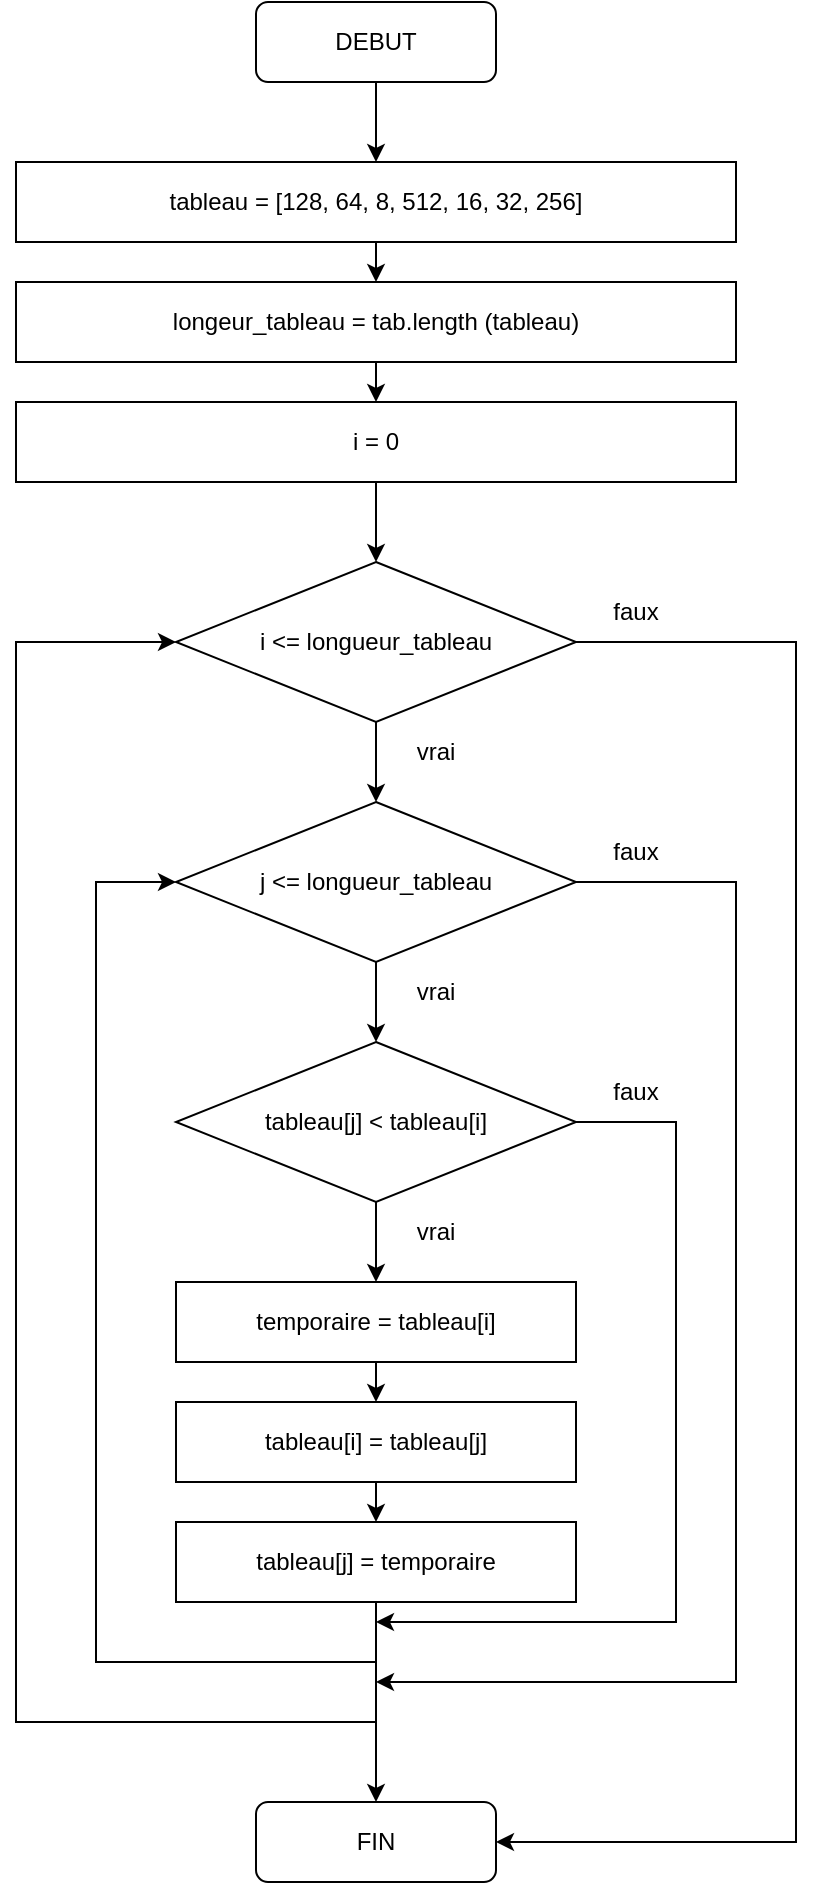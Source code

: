 <mxfile version="18.0.2" type="device"><diagram id="lIBiOj880JPnOqAnk0pg" name="Page-1"><mxGraphModel dx="1422" dy="764" grid="1" gridSize="10" guides="1" tooltips="1" connect="1" arrows="1" fold="1" page="1" pageScale="1" pageWidth="827" pageHeight="1169" math="0" shadow="0"><root><mxCell id="0"/><mxCell id="1" parent="0"/><mxCell id="mJKRQIlHHd57HNOImOl2-1" value="" style="rounded=1;whiteSpace=wrap;html=1;fillColor=none;" parent="1" vertex="1"><mxGeometry x="160" y="40" width="120" height="40" as="geometry"/></mxCell><mxCell id="mJKRQIlHHd57HNOImOl2-2" value="DEBUT" style="text;html=1;strokeColor=none;fillColor=none;align=center;verticalAlign=middle;whiteSpace=wrap;rounded=0;" parent="1" vertex="1"><mxGeometry x="170" y="45" width="100" height="30" as="geometry"/></mxCell><mxCell id="mJKRQIlHHd57HNOImOl2-3" value="" style="rounded=0;whiteSpace=wrap;html=1;fillColor=none;" parent="1" vertex="1"><mxGeometry x="40" y="120" width="360" height="40" as="geometry"/></mxCell><mxCell id="mJKRQIlHHd57HNOImOl2-4" value="tableau = [128, 64, 8, 512, 16, 32, 256]" style="text;html=1;strokeColor=none;fillColor=none;align=center;verticalAlign=middle;whiteSpace=wrap;rounded=0;" parent="1" vertex="1"><mxGeometry x="50" y="125" width="340" height="30" as="geometry"/></mxCell><mxCell id="mJKRQIlHHd57HNOImOl2-5" value="" style="rounded=0;whiteSpace=wrap;html=1;fillColor=none;" parent="1" vertex="1"><mxGeometry x="40" y="180" width="360" height="40" as="geometry"/></mxCell><mxCell id="mJKRQIlHHd57HNOImOl2-6" value="longeur_tableau = tab.length (tableau)" style="text;html=1;strokeColor=none;fillColor=none;align=center;verticalAlign=middle;whiteSpace=wrap;rounded=0;" parent="1" vertex="1"><mxGeometry x="50" y="185" width="340" height="30" as="geometry"/></mxCell><mxCell id="mJKRQIlHHd57HNOImOl2-47" style="edgeStyle=orthogonalEdgeStyle;rounded=0;orthogonalLoop=1;jettySize=auto;html=1;exitX=1;exitY=0.5;exitDx=0;exitDy=0;entryX=1;entryY=0.5;entryDx=0;entryDy=0;" parent="1" source="mJKRQIlHHd57HNOImOl2-7" edge="1" target="mJKRQIlHHd57HNOImOl2-21"><mxGeometry relative="1" as="geometry"><mxPoint x="220" y="910" as="targetPoint"/><Array as="points"><mxPoint x="430" y="360"/><mxPoint x="430" y="960"/></Array></mxGeometry></mxCell><mxCell id="mJKRQIlHHd57HNOImOl2-7" value="" style="rhombus;whiteSpace=wrap;html=1;fillColor=none;" parent="1" vertex="1"><mxGeometry x="120" y="320" width="200" height="80" as="geometry"/></mxCell><mxCell id="mJKRQIlHHd57HNOImOl2-8" value="" style="rounded=0;whiteSpace=wrap;html=1;fillColor=none;" parent="1" vertex="1"><mxGeometry x="40" y="240" width="360" height="40" as="geometry"/></mxCell><mxCell id="mJKRQIlHHd57HNOImOl2-9" value="i = 0" style="text;html=1;strokeColor=none;fillColor=none;align=center;verticalAlign=middle;whiteSpace=wrap;rounded=0;" parent="1" vertex="1"><mxGeometry x="50" y="245" width="340" height="30" as="geometry"/></mxCell><mxCell id="mJKRQIlHHd57HNOImOl2-10" value="i &amp;lt;=&amp;nbsp;longueur_tableau" style="text;html=1;strokeColor=none;fillColor=none;align=center;verticalAlign=middle;whiteSpace=wrap;rounded=0;" parent="1" vertex="1"><mxGeometry x="160" y="345" width="120" height="30" as="geometry"/></mxCell><mxCell id="mJKRQIlHHd57HNOImOl2-11" value="" style="rhombus;whiteSpace=wrap;html=1;fillColor=none;" parent="1" vertex="1"><mxGeometry x="120" y="440" width="200" height="80" as="geometry"/></mxCell><mxCell id="mJKRQIlHHd57HNOImOl2-12" value="j &amp;lt;=&amp;nbsp;longueur_tableau" style="text;html=1;strokeColor=none;fillColor=none;align=center;verticalAlign=middle;whiteSpace=wrap;rounded=0;" parent="1" vertex="1"><mxGeometry x="160" y="465" width="120" height="30" as="geometry"/></mxCell><mxCell id="mJKRQIlHHd57HNOImOl2-42" style="edgeStyle=orthogonalEdgeStyle;rounded=0;orthogonalLoop=1;jettySize=auto;html=1;exitX=1;exitY=0.5;exitDx=0;exitDy=0;" parent="1" source="mJKRQIlHHd57HNOImOl2-13" edge="1"><mxGeometry relative="1" as="geometry"><mxPoint x="220" y="850" as="targetPoint"/><Array as="points"><mxPoint x="370" y="600"/><mxPoint x="370" y="850"/></Array></mxGeometry></mxCell><mxCell id="mJKRQIlHHd57HNOImOl2-13" value="" style="rhombus;whiteSpace=wrap;html=1;fillColor=none;" parent="1" vertex="1"><mxGeometry x="120" y="560" width="200" height="80" as="geometry"/></mxCell><mxCell id="mJKRQIlHHd57HNOImOl2-14" value="tableau[j] &amp;lt; tableau[i]" style="text;html=1;strokeColor=none;fillColor=none;align=center;verticalAlign=middle;whiteSpace=wrap;rounded=0;" parent="1" vertex="1"><mxGeometry x="160" y="585" width="120" height="30" as="geometry"/></mxCell><mxCell id="mJKRQIlHHd57HNOImOl2-15" value="" style="rounded=0;whiteSpace=wrap;html=1;fillColor=none;" parent="1" vertex="1"><mxGeometry x="120" y="680" width="200" height="40" as="geometry"/></mxCell><mxCell id="mJKRQIlHHd57HNOImOl2-16" value="temporaire = tableau[i]" style="text;html=1;strokeColor=none;fillColor=none;align=center;verticalAlign=middle;whiteSpace=wrap;rounded=0;" parent="1" vertex="1"><mxGeometry x="130" y="685" width="180" height="30" as="geometry"/></mxCell><mxCell id="mJKRQIlHHd57HNOImOl2-17" value="" style="rounded=0;whiteSpace=wrap;html=1;fillColor=none;" parent="1" vertex="1"><mxGeometry x="120" y="740" width="200" height="40" as="geometry"/></mxCell><mxCell id="mJKRQIlHHd57HNOImOl2-18" value="tableau[i] = tableau[j]" style="text;html=1;strokeColor=none;fillColor=none;align=center;verticalAlign=middle;whiteSpace=wrap;rounded=0;" parent="1" vertex="1"><mxGeometry x="130" y="745" width="180" height="30" as="geometry"/></mxCell><mxCell id="mJKRQIlHHd57HNOImOl2-19" value="" style="rounded=0;whiteSpace=wrap;html=1;fillColor=none;" parent="1" vertex="1"><mxGeometry x="120" y="800" width="200" height="40" as="geometry"/></mxCell><mxCell id="mJKRQIlHHd57HNOImOl2-20" value="tableau[j] = temporaire" style="text;html=1;strokeColor=none;fillColor=none;align=center;verticalAlign=middle;whiteSpace=wrap;rounded=0;" parent="1" vertex="1"><mxGeometry x="130" y="805" width="180" height="30" as="geometry"/></mxCell><mxCell id="mJKRQIlHHd57HNOImOl2-21" value="" style="rounded=1;whiteSpace=wrap;html=1;fillColor=none;" parent="1" vertex="1"><mxGeometry x="160" y="940" width="120" height="40" as="geometry"/></mxCell><mxCell id="mJKRQIlHHd57HNOImOl2-22" value="FIN" style="text;html=1;strokeColor=none;fillColor=none;align=center;verticalAlign=middle;whiteSpace=wrap;rounded=0;" parent="1" vertex="1"><mxGeometry x="190" y="945" width="60" height="30" as="geometry"/></mxCell><mxCell id="mJKRQIlHHd57HNOImOl2-26" value="" style="endArrow=classic;html=1;rounded=0;exitX=0.5;exitY=1;exitDx=0;exitDy=0;entryX=0.5;entryY=0;entryDx=0;entryDy=0;" parent="1" source="mJKRQIlHHd57HNOImOl2-3" target="mJKRQIlHHd57HNOImOl2-5" edge="1"><mxGeometry width="50" height="50" relative="1" as="geometry"><mxPoint x="190" y="200" as="sourcePoint"/><mxPoint x="240" y="150" as="targetPoint"/></mxGeometry></mxCell><mxCell id="mJKRQIlHHd57HNOImOl2-29" value="" style="endArrow=classic;html=1;rounded=0;entryX=0.5;entryY=0;entryDx=0;entryDy=0;exitX=0.5;exitY=1;exitDx=0;exitDy=0;" parent="1" source="mJKRQIlHHd57HNOImOl2-5" target="mJKRQIlHHd57HNOImOl2-8" edge="1"><mxGeometry width="50" height="50" relative="1" as="geometry"><mxPoint x="190" y="270" as="sourcePoint"/><mxPoint x="240" y="220" as="targetPoint"/></mxGeometry></mxCell><mxCell id="mJKRQIlHHd57HNOImOl2-30" value="" style="endArrow=classic;html=1;rounded=0;exitX=0.5;exitY=1;exitDx=0;exitDy=0;entryX=0.5;entryY=0;entryDx=0;entryDy=0;" parent="1" source="mJKRQIlHHd57HNOImOl2-8" target="mJKRQIlHHd57HNOImOl2-7" edge="1"><mxGeometry width="50" height="50" relative="1" as="geometry"><mxPoint x="190" y="270" as="sourcePoint"/><mxPoint x="240" y="220" as="targetPoint"/></mxGeometry></mxCell><mxCell id="mJKRQIlHHd57HNOImOl2-31" value="" style="endArrow=classic;html=1;rounded=0;exitX=0.5;exitY=1;exitDx=0;exitDy=0;entryX=0.5;entryY=0;entryDx=0;entryDy=0;" parent="1" source="mJKRQIlHHd57HNOImOl2-7" target="mJKRQIlHHd57HNOImOl2-11" edge="1"><mxGeometry width="50" height="50" relative="1" as="geometry"><mxPoint x="210" y="410" as="sourcePoint"/><mxPoint x="240" y="350" as="targetPoint"/></mxGeometry></mxCell><mxCell id="mJKRQIlHHd57HNOImOl2-32" value="" style="endArrow=classic;html=1;rounded=0;exitX=0.5;exitY=1;exitDx=0;exitDy=0;entryX=0.5;entryY=0;entryDx=0;entryDy=0;" parent="1" source="mJKRQIlHHd57HNOImOl2-11" target="mJKRQIlHHd57HNOImOl2-13" edge="1"><mxGeometry width="50" height="50" relative="1" as="geometry"><mxPoint x="190" y="400" as="sourcePoint"/><mxPoint x="240" y="350" as="targetPoint"/></mxGeometry></mxCell><mxCell id="mJKRQIlHHd57HNOImOl2-33" value="" style="endArrow=classic;html=1;rounded=0;exitX=0.5;exitY=1;exitDx=0;exitDy=0;entryX=0.5;entryY=0;entryDx=0;entryDy=0;" parent="1" source="mJKRQIlHHd57HNOImOl2-13" target="mJKRQIlHHd57HNOImOl2-15" edge="1"><mxGeometry width="50" height="50" relative="1" as="geometry"><mxPoint x="190" y="530" as="sourcePoint"/><mxPoint x="240" y="480" as="targetPoint"/></mxGeometry></mxCell><mxCell id="mJKRQIlHHd57HNOImOl2-34" value="" style="endArrow=classic;html=1;rounded=0;exitX=0.5;exitY=1;exitDx=0;exitDy=0;entryX=0.5;entryY=0;entryDx=0;entryDy=0;" parent="1" source="mJKRQIlHHd57HNOImOl2-15" target="mJKRQIlHHd57HNOImOl2-17" edge="1"><mxGeometry width="50" height="50" relative="1" as="geometry"><mxPoint x="190" y="720" as="sourcePoint"/><mxPoint x="240" y="670" as="targetPoint"/></mxGeometry></mxCell><mxCell id="mJKRQIlHHd57HNOImOl2-35" value="" style="endArrow=classic;html=1;rounded=0;exitX=0.5;exitY=1;exitDx=0;exitDy=0;entryX=0.5;entryY=0;entryDx=0;entryDy=0;" parent="1" source="mJKRQIlHHd57HNOImOl2-17" target="mJKRQIlHHd57HNOImOl2-19" edge="1"><mxGeometry width="50" height="50" relative="1" as="geometry"><mxPoint x="190" y="720" as="sourcePoint"/><mxPoint x="240" y="670" as="targetPoint"/></mxGeometry></mxCell><mxCell id="mJKRQIlHHd57HNOImOl2-36" value="" style="endArrow=classic;html=1;rounded=0;exitX=0.5;exitY=1;exitDx=0;exitDy=0;entryX=0.5;entryY=0;entryDx=0;entryDy=0;" parent="1" source="mJKRQIlHHd57HNOImOl2-19" target="mJKRQIlHHd57HNOImOl2-21" edge="1"><mxGeometry width="50" height="50" relative="1" as="geometry"><mxPoint x="190" y="850" as="sourcePoint"/><mxPoint x="240" y="800" as="targetPoint"/></mxGeometry></mxCell><mxCell id="mJKRQIlHHd57HNOImOl2-37" value="vrai" style="text;html=1;strokeColor=none;fillColor=none;align=center;verticalAlign=middle;whiteSpace=wrap;rounded=0;" parent="1" vertex="1"><mxGeometry x="220" y="400" width="60" height="30" as="geometry"/></mxCell><mxCell id="mJKRQIlHHd57HNOImOl2-38" value="vrai" style="text;html=1;strokeColor=none;fillColor=none;align=center;verticalAlign=middle;whiteSpace=wrap;rounded=0;" parent="1" vertex="1"><mxGeometry x="220" y="520" width="60" height="30" as="geometry"/></mxCell><mxCell id="mJKRQIlHHd57HNOImOl2-39" value="vrai" style="text;html=1;strokeColor=none;fillColor=none;align=center;verticalAlign=middle;whiteSpace=wrap;rounded=0;" parent="1" vertex="1"><mxGeometry x="220" y="640" width="60" height="30" as="geometry"/></mxCell><mxCell id="mJKRQIlHHd57HNOImOl2-41" value="" style="endArrow=classic;html=1;rounded=0;entryX=0;entryY=0.5;entryDx=0;entryDy=0;" parent="1" target="mJKRQIlHHd57HNOImOl2-7" edge="1"><mxGeometry width="50" height="50" relative="1" as="geometry"><mxPoint x="220" y="900" as="sourcePoint"/><mxPoint x="40" y="360" as="targetPoint"/><Array as="points"><mxPoint x="40" y="900"/><mxPoint x="40" y="360"/></Array></mxGeometry></mxCell><mxCell id="mJKRQIlHHd57HNOImOl2-43" value="" style="endArrow=classic;html=1;rounded=0;exitX=1;exitY=0.5;exitDx=0;exitDy=0;" parent="1" source="mJKRQIlHHd57HNOImOl2-11" edge="1"><mxGeometry width="50" height="50" relative="1" as="geometry"><mxPoint x="160" y="690" as="sourcePoint"/><mxPoint x="220" y="880" as="targetPoint"/><Array as="points"><mxPoint x="400" y="480"/><mxPoint x="400" y="880"/><mxPoint x="220" y="880"/></Array></mxGeometry></mxCell><mxCell id="mJKRQIlHHd57HNOImOl2-44" value="" style="endArrow=classic;html=1;rounded=0;entryX=0;entryY=0.5;entryDx=0;entryDy=0;" parent="1" target="mJKRQIlHHd57HNOImOl2-11" edge="1"><mxGeometry width="50" height="50" relative="1" as="geometry"><mxPoint x="220" y="870" as="sourcePoint"/><mxPoint x="80" y="480" as="targetPoint"/><Array as="points"><mxPoint x="80" y="870"/><mxPoint x="80" y="480"/></Array></mxGeometry></mxCell><mxCell id="mJKRQIlHHd57HNOImOl2-45" value="faux" style="text;html=1;strokeColor=none;fillColor=none;align=center;verticalAlign=middle;whiteSpace=wrap;rounded=0;" parent="1" vertex="1"><mxGeometry x="320" y="450" width="60" height="30" as="geometry"/></mxCell><mxCell id="mJKRQIlHHd57HNOImOl2-46" value="faux" style="text;html=1;strokeColor=none;fillColor=none;align=center;verticalAlign=middle;whiteSpace=wrap;rounded=0;" parent="1" vertex="1"><mxGeometry x="320" y="570" width="60" height="30" as="geometry"/></mxCell><mxCell id="mJKRQIlHHd57HNOImOl2-48" value="faux" style="text;html=1;strokeColor=none;fillColor=none;align=center;verticalAlign=middle;whiteSpace=wrap;rounded=0;" parent="1" vertex="1"><mxGeometry x="320" y="330" width="60" height="30" as="geometry"/></mxCell><mxCell id="mJKRQIlHHd57HNOImOl2-49" value="" style="endArrow=classic;html=1;rounded=0;exitX=0.5;exitY=1;exitDx=0;exitDy=0;" parent="1" source="mJKRQIlHHd57HNOImOl2-1" edge="1"><mxGeometry width="50" height="50" relative="1" as="geometry"><mxPoint x="160" y="220" as="sourcePoint"/><mxPoint x="220" y="120" as="targetPoint"/></mxGeometry></mxCell></root></mxGraphModel></diagram></mxfile>